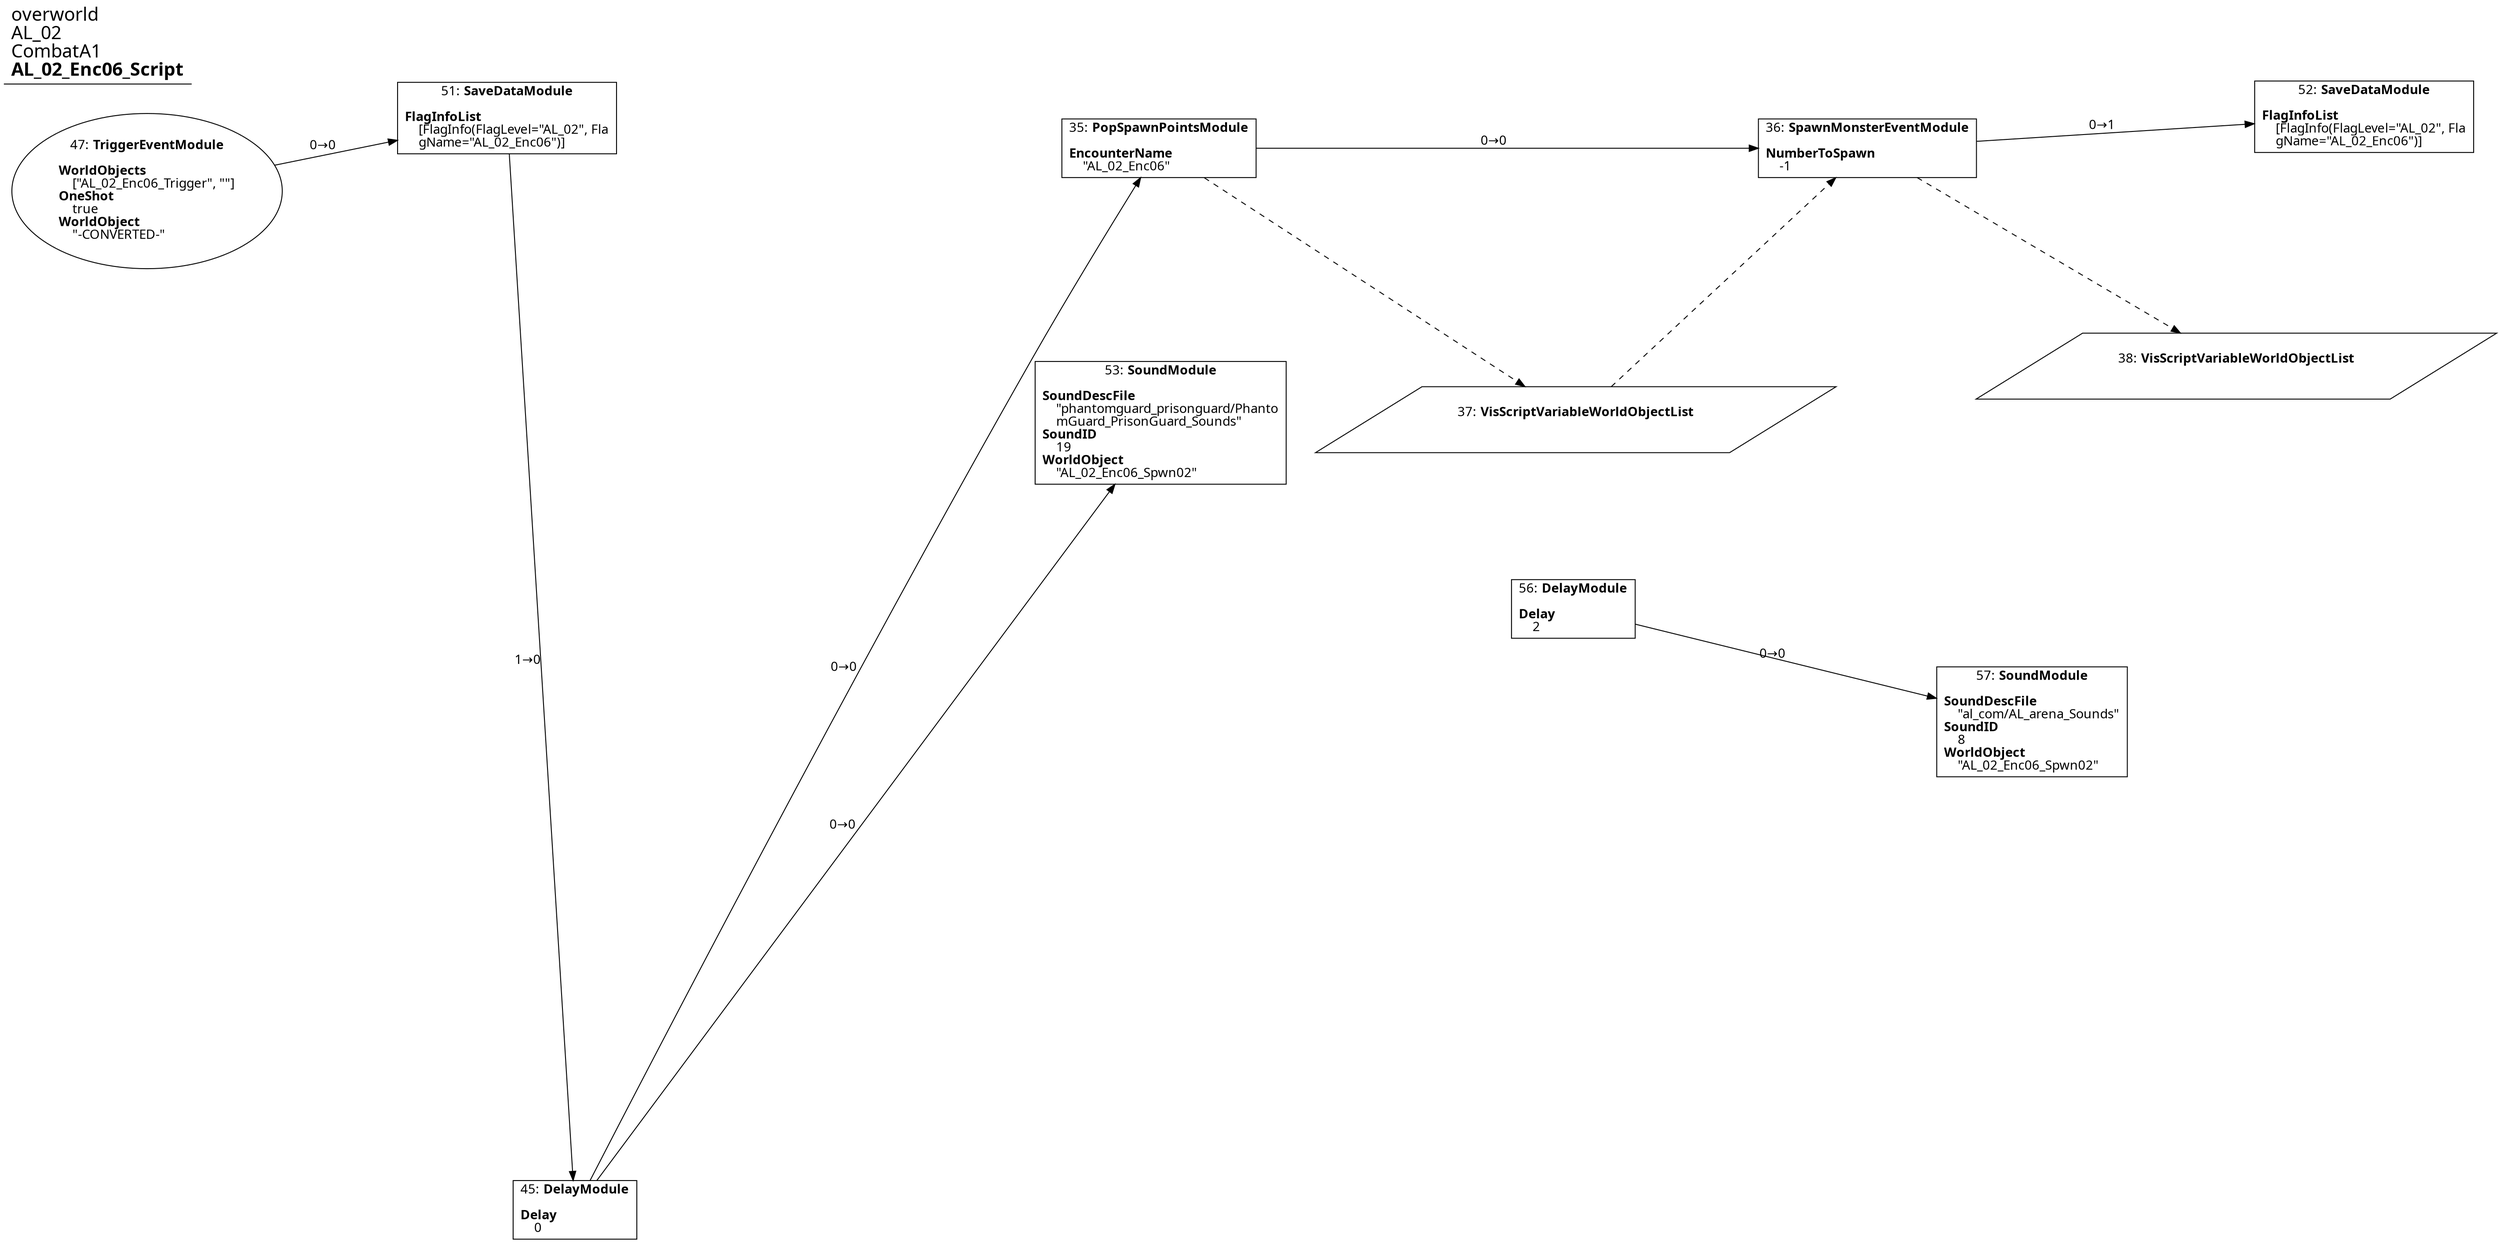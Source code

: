 digraph {
    layout = fdp;
    overlap = prism;
    sep = "+16";
    splines = spline;

    node [ shape = box ];

    graph [ fontname = "Segoe UI" ];
    node [ fontname = "Segoe UI" ];
    edge [ fontname = "Segoe UI" ];

    35 [ label = <35: <b>PopSpawnPointsModule</b><br/><br/><b>EncounterName</b><br align="left"/>    &quot;AL_02_Enc06&quot;<br align="left"/>> ];
    35 [ pos = "0.24400002,0.504!" ];
    35 -> 36 [ label = "0→0" ];
    35 -> 37 [ style = dashed ];

    36 [ label = <36: <b>SpawnMonsterEventModule</b><br/><br/><b>NumberToSpawn</b><br align="left"/>    -1<br align="left"/>> ];
    36 [ pos = "0.76500005,0.504!" ];
    36 -> 52 [ label = "0→1" ];
    37 -> 36 [ style = dashed ];
    36 -> 38 [ style = dashed ];

    37 [ label = <37: <b>VisScriptVariableWorldObjectList</b><br/><br/>> ];
    37 [ shape = parallelogram ]
    37 [ pos = "0.52400005,0.29700002!" ];

    38 [ label = <38: <b>VisScriptVariableWorldObjectList</b><br/><br/>> ];
    38 [ shape = parallelogram ]
    38 [ pos = "1.051,0.33800003!" ];

    45 [ label = <45: <b>DelayModule</b><br/><br/><b>Delay</b><br align="left"/>    0<br align="left"/>> ];
    45 -> 35 [ label = "0→0" ];
    45 -> 53 [ label = "0→0" ];

    47 [ label = <47: <b>TriggerEventModule</b><br/><br/><b>WorldObjects</b><br align="left"/>    [&quot;AL_02_Enc06_Trigger&quot;, &quot;&quot;]<br align="left"/><b>OneShot</b><br align="left"/>    true<br align="left"/><b>WorldObject</b><br align="left"/>    &quot;-CONVERTED-&quot;<br align="left"/>> ];
    47 [ shape = oval ]
    47 [ pos = "-0.55600005,0.526!" ];
    47 -> 51 [ label = "0→0" ];

    51 [ label = <51: <b>SaveDataModule</b><br/><br/><b>FlagInfoList</b><br align="left"/>    [FlagInfo(FlagLevel=&quot;AL_02&quot;, Fla<br align="left"/>    gName=&quot;AL_02_Enc06&quot;)]<br align="left"/>> ];
    51 [ pos = "-0.259,0.527!" ];
    51 -> 45 [ label = "1→0" ];

    52 [ label = <52: <b>SaveDataModule</b><br/><br/><b>FlagInfoList</b><br align="left"/>    [FlagInfo(FlagLevel=&quot;AL_02&quot;, Fla<br align="left"/>    gName=&quot;AL_02_Enc06&quot;)]<br align="left"/>> ];
    52 [ pos = "1.1500001,0.528!" ];

    53 [ label = <53: <b>SoundModule</b><br/><br/><b>SoundDescFile</b><br align="left"/>    &quot;phantomguard_prisonguard/Phanto<br align="left"/>    mGuard_PrisonGuard_Sounds&quot;<br align="left"/><b>SoundID</b><br align="left"/>    19<br align="left"/><b>WorldObject</b><br align="left"/>    &quot;AL_02_Enc06_Spwn02&quot;<br align="left"/>> ];
    53 [ pos = "0.263,0.29500002!" ];

    56 [ label = <56: <b>DelayModule</b><br/><br/><b>Delay</b><br align="left"/>    2<br align="left"/>> ];
    56 [ pos = "0.53300005,0.15300001!" ];
    56 -> 57 [ label = "0→0" ];

    57 [ label = <57: <b>SoundModule</b><br/><br/><b>SoundDescFile</b><br align="left"/>    &quot;al_com/AL_arena_Sounds&quot;<br align="left"/><b>SoundID</b><br align="left"/>    8<br align="left"/><b>WorldObject</b><br align="left"/>    &quot;AL_02_Enc06_Spwn02&quot;<br align="left"/>> ];
    57 [ pos = "0.8880001,0.067!" ];

    title [ pos = "-0.55700004,0.52900004!" ];
    title [ shape = underline ];
    title [ label = <<font point-size="20">overworld<br align="left"/>AL_02<br align="left"/>CombatA1<br align="left"/><b>AL_02_Enc06_Script</b><br align="left"/></font>> ];
}
